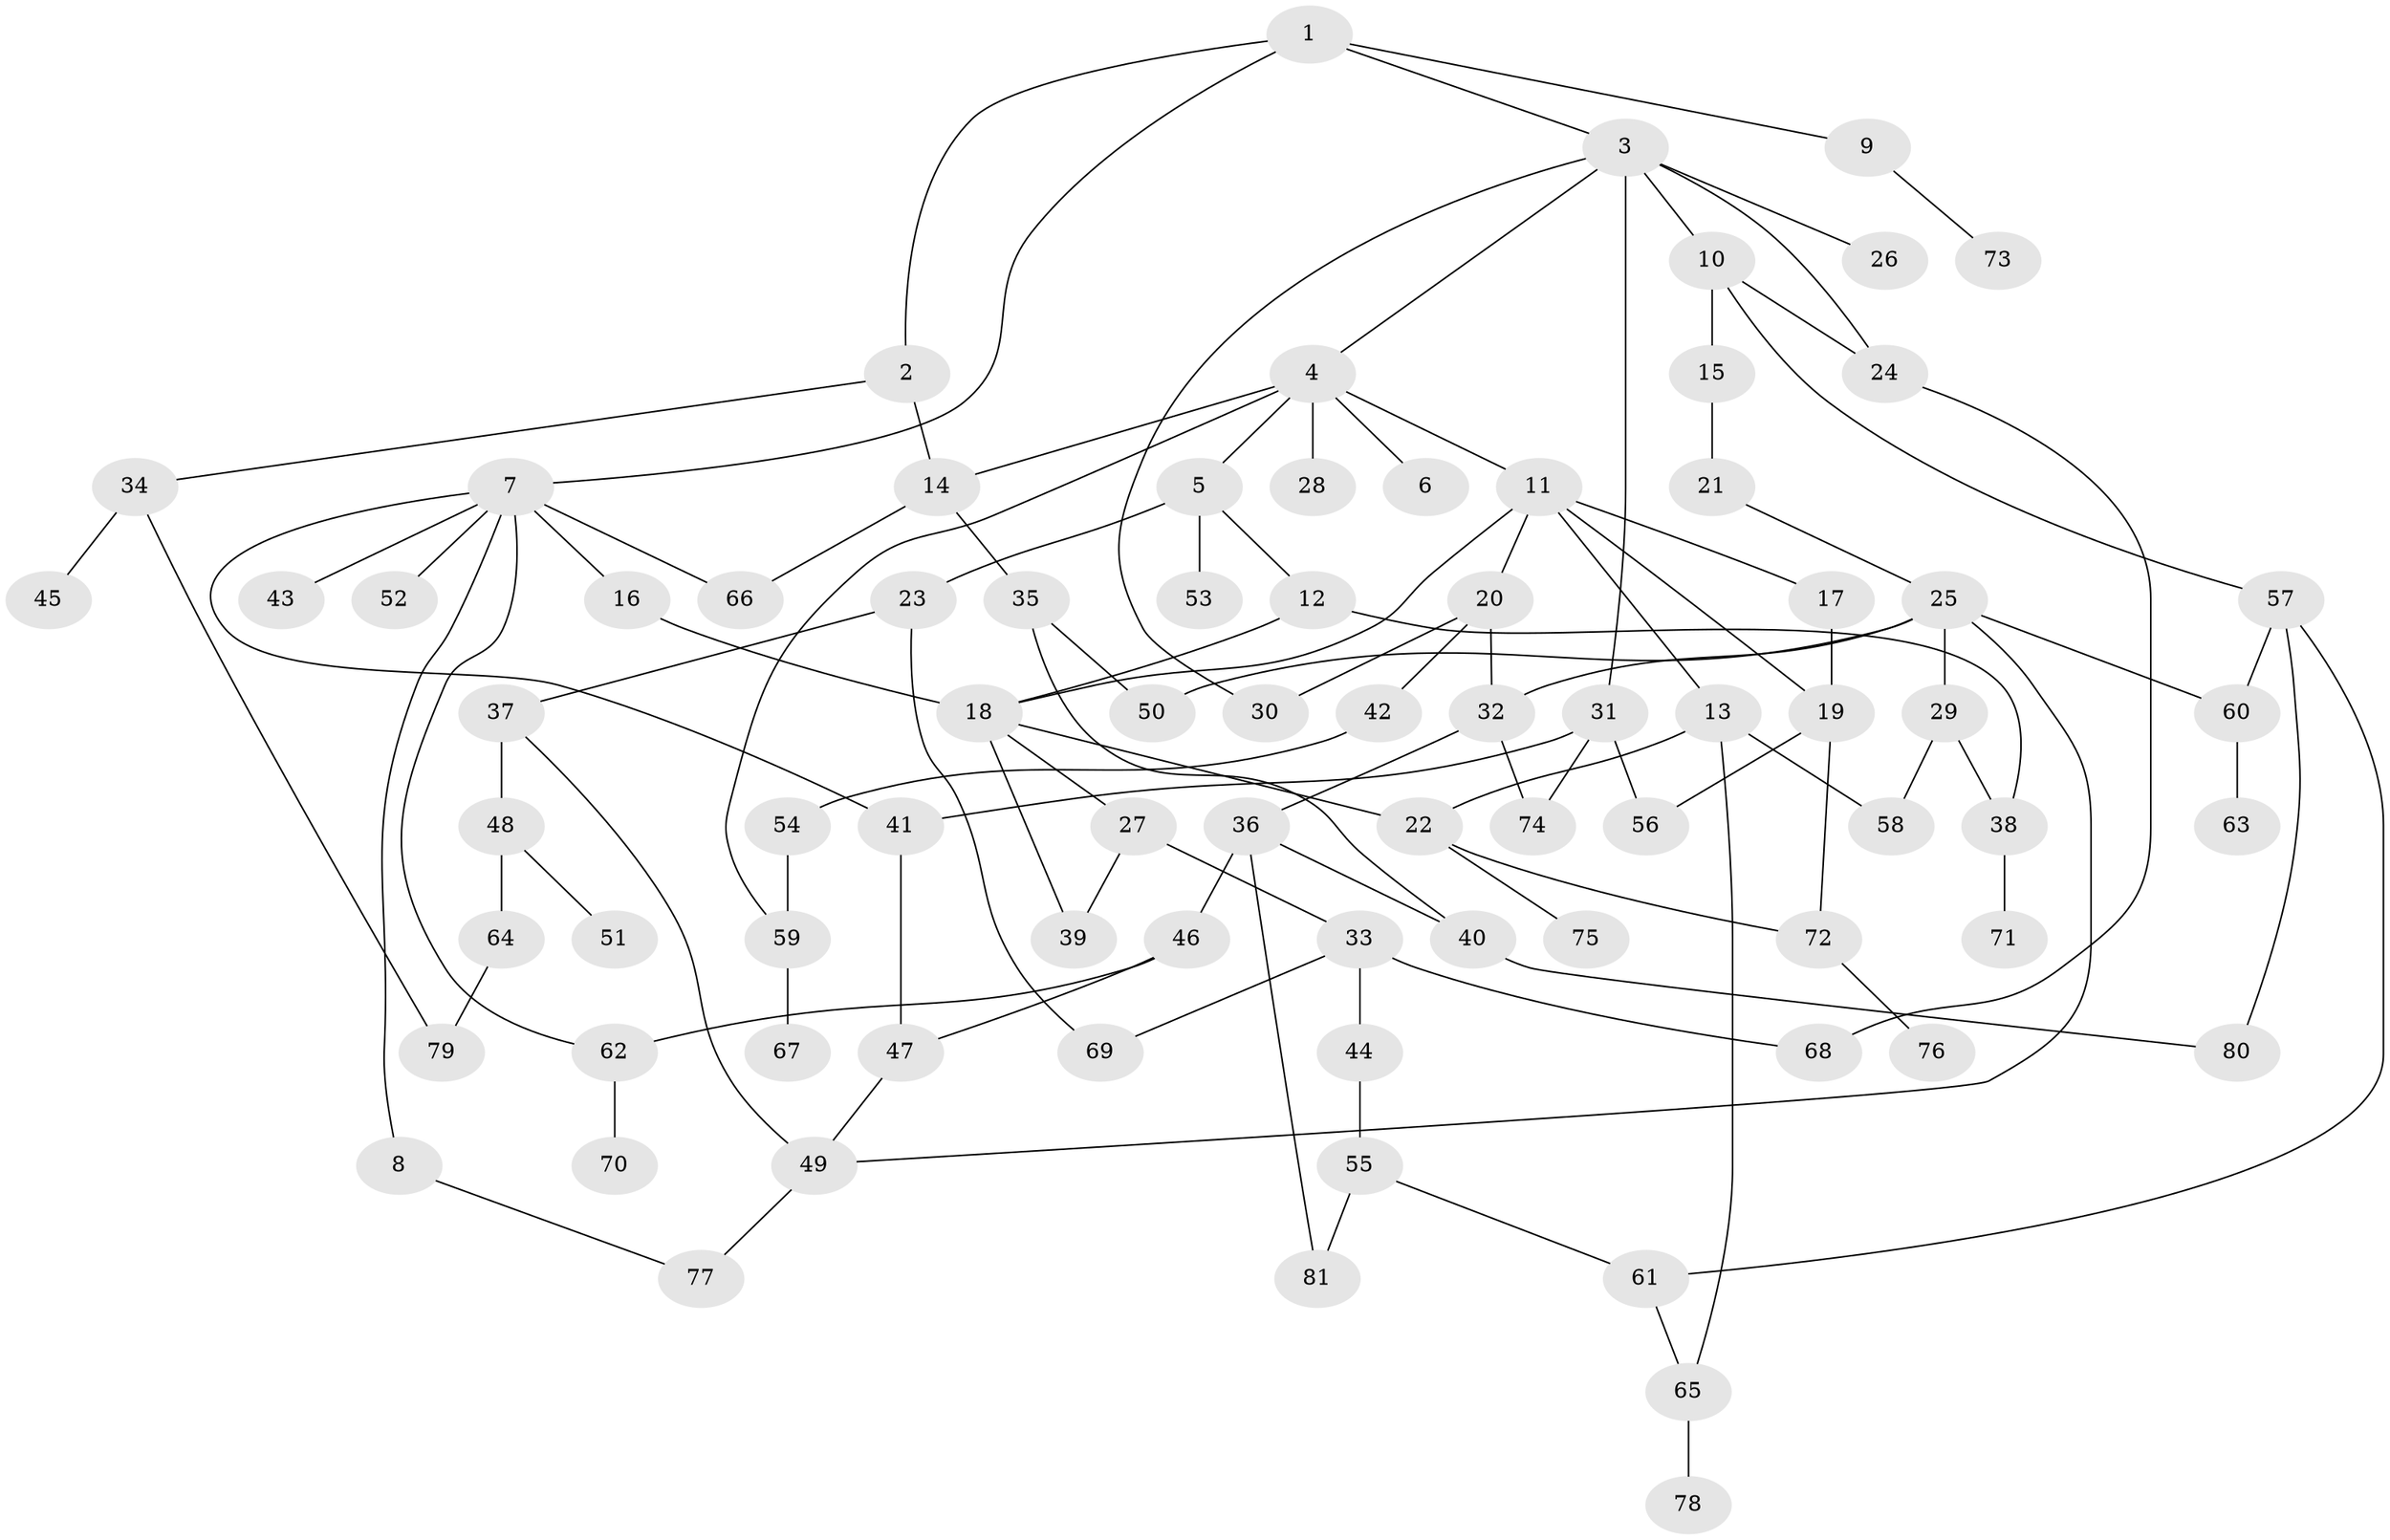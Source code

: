 // Generated by graph-tools (version 1.1) at 2025/01/03/09/25 03:01:10]
// undirected, 81 vertices, 112 edges
graph export_dot {
graph [start="1"]
  node [color=gray90,style=filled];
  1;
  2;
  3;
  4;
  5;
  6;
  7;
  8;
  9;
  10;
  11;
  12;
  13;
  14;
  15;
  16;
  17;
  18;
  19;
  20;
  21;
  22;
  23;
  24;
  25;
  26;
  27;
  28;
  29;
  30;
  31;
  32;
  33;
  34;
  35;
  36;
  37;
  38;
  39;
  40;
  41;
  42;
  43;
  44;
  45;
  46;
  47;
  48;
  49;
  50;
  51;
  52;
  53;
  54;
  55;
  56;
  57;
  58;
  59;
  60;
  61;
  62;
  63;
  64;
  65;
  66;
  67;
  68;
  69;
  70;
  71;
  72;
  73;
  74;
  75;
  76;
  77;
  78;
  79;
  80;
  81;
  1 -- 2;
  1 -- 3;
  1 -- 7;
  1 -- 9;
  2 -- 14;
  2 -- 34;
  3 -- 4;
  3 -- 10;
  3 -- 24;
  3 -- 26;
  3 -- 31;
  3 -- 30;
  4 -- 5;
  4 -- 6;
  4 -- 11;
  4 -- 28;
  4 -- 59;
  4 -- 14;
  5 -- 12;
  5 -- 23;
  5 -- 53;
  7 -- 8;
  7 -- 16;
  7 -- 41;
  7 -- 43;
  7 -- 52;
  7 -- 62;
  7 -- 66;
  8 -- 77;
  9 -- 73;
  10 -- 15;
  10 -- 57;
  10 -- 24;
  11 -- 13;
  11 -- 17;
  11 -- 18;
  11 -- 19;
  11 -- 20;
  12 -- 38;
  12 -- 18;
  13 -- 22;
  13 -- 58;
  13 -- 65;
  14 -- 35;
  14 -- 66;
  15 -- 21;
  16 -- 18;
  17 -- 19;
  18 -- 27;
  18 -- 39;
  18 -- 22;
  19 -- 56;
  19 -- 72;
  20 -- 30;
  20 -- 42;
  20 -- 32;
  21 -- 25;
  22 -- 75;
  22 -- 72;
  23 -- 37;
  23 -- 69;
  24 -- 68;
  25 -- 29;
  25 -- 32;
  25 -- 60;
  25 -- 50;
  25 -- 49;
  27 -- 33;
  27 -- 39;
  29 -- 38;
  29 -- 58;
  31 -- 41;
  31 -- 74;
  31 -- 56;
  32 -- 36;
  32 -- 74;
  33 -- 44;
  33 -- 68;
  33 -- 69;
  34 -- 45;
  34 -- 79;
  35 -- 40;
  35 -- 50;
  36 -- 46;
  36 -- 81;
  36 -- 40;
  37 -- 48;
  37 -- 49;
  38 -- 71;
  40 -- 80;
  41 -- 47;
  42 -- 54;
  44 -- 55;
  46 -- 47;
  46 -- 62;
  47 -- 49;
  48 -- 51;
  48 -- 64;
  49 -- 77;
  54 -- 59;
  55 -- 61;
  55 -- 81;
  57 -- 60;
  57 -- 80;
  57 -- 61;
  59 -- 67;
  60 -- 63;
  61 -- 65;
  62 -- 70;
  64 -- 79;
  65 -- 78;
  72 -- 76;
}
